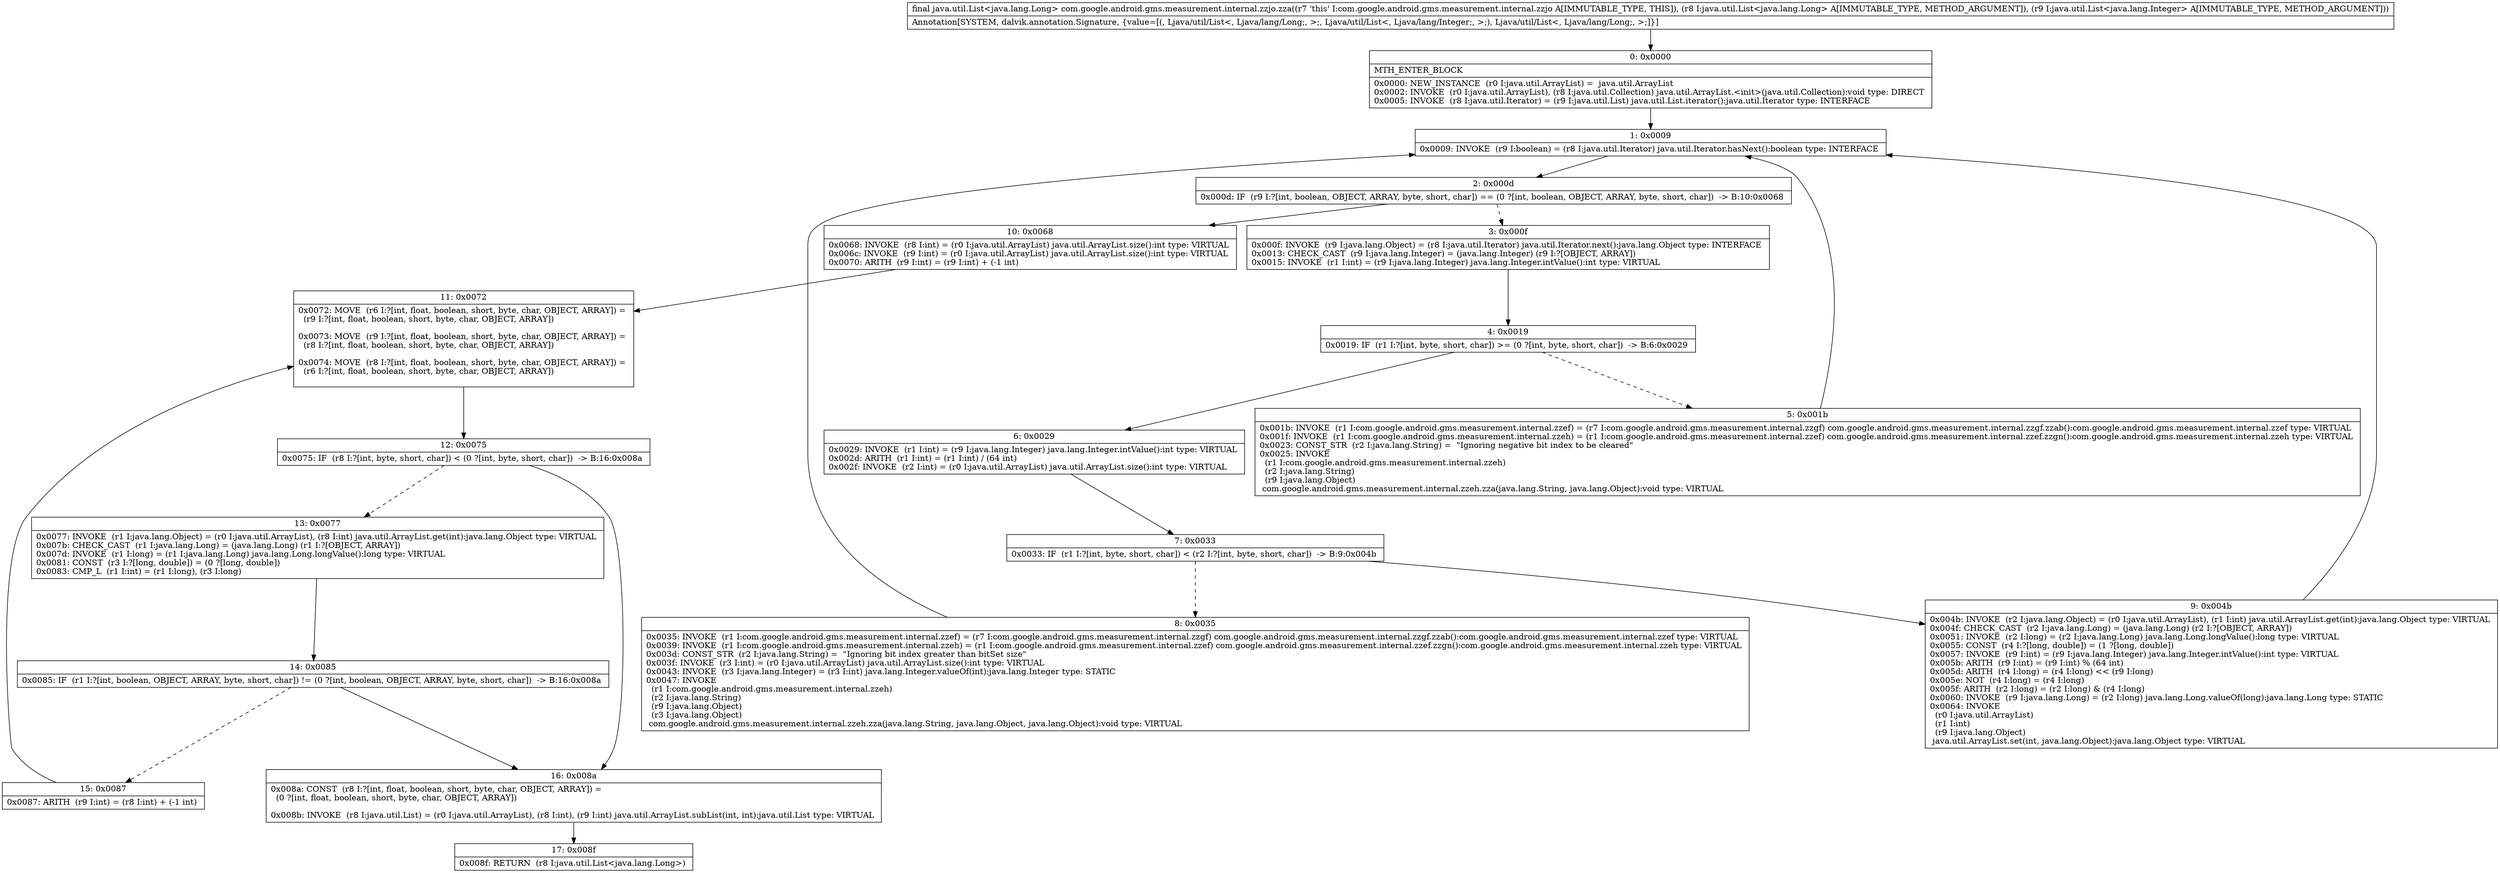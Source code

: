 digraph "CFG forcom.google.android.gms.measurement.internal.zzjo.zza(Ljava\/util\/List;Ljava\/util\/List;)Ljava\/util\/List;" {
Node_0 [shape=record,label="{0\:\ 0x0000|MTH_ENTER_BLOCK\l|0x0000: NEW_INSTANCE  (r0 I:java.util.ArrayList) =  java.util.ArrayList \l0x0002: INVOKE  (r0 I:java.util.ArrayList), (r8 I:java.util.Collection) java.util.ArrayList.\<init\>(java.util.Collection):void type: DIRECT \l0x0005: INVOKE  (r8 I:java.util.Iterator) = (r9 I:java.util.List) java.util.List.iterator():java.util.Iterator type: INTERFACE \l}"];
Node_1 [shape=record,label="{1\:\ 0x0009|0x0009: INVOKE  (r9 I:boolean) = (r8 I:java.util.Iterator) java.util.Iterator.hasNext():boolean type: INTERFACE \l}"];
Node_2 [shape=record,label="{2\:\ 0x000d|0x000d: IF  (r9 I:?[int, boolean, OBJECT, ARRAY, byte, short, char]) == (0 ?[int, boolean, OBJECT, ARRAY, byte, short, char])  \-\> B:10:0x0068 \l}"];
Node_3 [shape=record,label="{3\:\ 0x000f|0x000f: INVOKE  (r9 I:java.lang.Object) = (r8 I:java.util.Iterator) java.util.Iterator.next():java.lang.Object type: INTERFACE \l0x0013: CHECK_CAST  (r9 I:java.lang.Integer) = (java.lang.Integer) (r9 I:?[OBJECT, ARRAY]) \l0x0015: INVOKE  (r1 I:int) = (r9 I:java.lang.Integer) java.lang.Integer.intValue():int type: VIRTUAL \l}"];
Node_4 [shape=record,label="{4\:\ 0x0019|0x0019: IF  (r1 I:?[int, byte, short, char]) \>= (0 ?[int, byte, short, char])  \-\> B:6:0x0029 \l}"];
Node_5 [shape=record,label="{5\:\ 0x001b|0x001b: INVOKE  (r1 I:com.google.android.gms.measurement.internal.zzef) = (r7 I:com.google.android.gms.measurement.internal.zzgf) com.google.android.gms.measurement.internal.zzgf.zzab():com.google.android.gms.measurement.internal.zzef type: VIRTUAL \l0x001f: INVOKE  (r1 I:com.google.android.gms.measurement.internal.zzeh) = (r1 I:com.google.android.gms.measurement.internal.zzef) com.google.android.gms.measurement.internal.zzef.zzgn():com.google.android.gms.measurement.internal.zzeh type: VIRTUAL \l0x0023: CONST_STR  (r2 I:java.lang.String) =  \"Ignoring negative bit index to be cleared\" \l0x0025: INVOKE  \l  (r1 I:com.google.android.gms.measurement.internal.zzeh)\l  (r2 I:java.lang.String)\l  (r9 I:java.lang.Object)\l com.google.android.gms.measurement.internal.zzeh.zza(java.lang.String, java.lang.Object):void type: VIRTUAL \l}"];
Node_6 [shape=record,label="{6\:\ 0x0029|0x0029: INVOKE  (r1 I:int) = (r9 I:java.lang.Integer) java.lang.Integer.intValue():int type: VIRTUAL \l0x002d: ARITH  (r1 I:int) = (r1 I:int) \/ (64 int) \l0x002f: INVOKE  (r2 I:int) = (r0 I:java.util.ArrayList) java.util.ArrayList.size():int type: VIRTUAL \l}"];
Node_7 [shape=record,label="{7\:\ 0x0033|0x0033: IF  (r1 I:?[int, byte, short, char]) \< (r2 I:?[int, byte, short, char])  \-\> B:9:0x004b \l}"];
Node_8 [shape=record,label="{8\:\ 0x0035|0x0035: INVOKE  (r1 I:com.google.android.gms.measurement.internal.zzef) = (r7 I:com.google.android.gms.measurement.internal.zzgf) com.google.android.gms.measurement.internal.zzgf.zzab():com.google.android.gms.measurement.internal.zzef type: VIRTUAL \l0x0039: INVOKE  (r1 I:com.google.android.gms.measurement.internal.zzeh) = (r1 I:com.google.android.gms.measurement.internal.zzef) com.google.android.gms.measurement.internal.zzef.zzgn():com.google.android.gms.measurement.internal.zzeh type: VIRTUAL \l0x003d: CONST_STR  (r2 I:java.lang.String) =  \"Ignoring bit index greater than bitSet size\" \l0x003f: INVOKE  (r3 I:int) = (r0 I:java.util.ArrayList) java.util.ArrayList.size():int type: VIRTUAL \l0x0043: INVOKE  (r3 I:java.lang.Integer) = (r3 I:int) java.lang.Integer.valueOf(int):java.lang.Integer type: STATIC \l0x0047: INVOKE  \l  (r1 I:com.google.android.gms.measurement.internal.zzeh)\l  (r2 I:java.lang.String)\l  (r9 I:java.lang.Object)\l  (r3 I:java.lang.Object)\l com.google.android.gms.measurement.internal.zzeh.zza(java.lang.String, java.lang.Object, java.lang.Object):void type: VIRTUAL \l}"];
Node_9 [shape=record,label="{9\:\ 0x004b|0x004b: INVOKE  (r2 I:java.lang.Object) = (r0 I:java.util.ArrayList), (r1 I:int) java.util.ArrayList.get(int):java.lang.Object type: VIRTUAL \l0x004f: CHECK_CAST  (r2 I:java.lang.Long) = (java.lang.Long) (r2 I:?[OBJECT, ARRAY]) \l0x0051: INVOKE  (r2 I:long) = (r2 I:java.lang.Long) java.lang.Long.longValue():long type: VIRTUAL \l0x0055: CONST  (r4 I:?[long, double]) = (1 ?[long, double]) \l0x0057: INVOKE  (r9 I:int) = (r9 I:java.lang.Integer) java.lang.Integer.intValue():int type: VIRTUAL \l0x005b: ARITH  (r9 I:int) = (r9 I:int) % (64 int) \l0x005d: ARITH  (r4 I:long) = (r4 I:long) \<\< (r9 I:long) \l0x005e: NOT  (r4 I:long) = (r4 I:long) \l0x005f: ARITH  (r2 I:long) = (r2 I:long) & (r4 I:long) \l0x0060: INVOKE  (r9 I:java.lang.Long) = (r2 I:long) java.lang.Long.valueOf(long):java.lang.Long type: STATIC \l0x0064: INVOKE  \l  (r0 I:java.util.ArrayList)\l  (r1 I:int)\l  (r9 I:java.lang.Object)\l java.util.ArrayList.set(int, java.lang.Object):java.lang.Object type: VIRTUAL \l}"];
Node_10 [shape=record,label="{10\:\ 0x0068|0x0068: INVOKE  (r8 I:int) = (r0 I:java.util.ArrayList) java.util.ArrayList.size():int type: VIRTUAL \l0x006c: INVOKE  (r9 I:int) = (r0 I:java.util.ArrayList) java.util.ArrayList.size():int type: VIRTUAL \l0x0070: ARITH  (r9 I:int) = (r9 I:int) + (\-1 int) \l}"];
Node_11 [shape=record,label="{11\:\ 0x0072|0x0072: MOVE  (r6 I:?[int, float, boolean, short, byte, char, OBJECT, ARRAY]) = \l  (r9 I:?[int, float, boolean, short, byte, char, OBJECT, ARRAY])\l \l0x0073: MOVE  (r9 I:?[int, float, boolean, short, byte, char, OBJECT, ARRAY]) = \l  (r8 I:?[int, float, boolean, short, byte, char, OBJECT, ARRAY])\l \l0x0074: MOVE  (r8 I:?[int, float, boolean, short, byte, char, OBJECT, ARRAY]) = \l  (r6 I:?[int, float, boolean, short, byte, char, OBJECT, ARRAY])\l \l}"];
Node_12 [shape=record,label="{12\:\ 0x0075|0x0075: IF  (r8 I:?[int, byte, short, char]) \< (0 ?[int, byte, short, char])  \-\> B:16:0x008a \l}"];
Node_13 [shape=record,label="{13\:\ 0x0077|0x0077: INVOKE  (r1 I:java.lang.Object) = (r0 I:java.util.ArrayList), (r8 I:int) java.util.ArrayList.get(int):java.lang.Object type: VIRTUAL \l0x007b: CHECK_CAST  (r1 I:java.lang.Long) = (java.lang.Long) (r1 I:?[OBJECT, ARRAY]) \l0x007d: INVOKE  (r1 I:long) = (r1 I:java.lang.Long) java.lang.Long.longValue():long type: VIRTUAL \l0x0081: CONST  (r3 I:?[long, double]) = (0 ?[long, double]) \l0x0083: CMP_L  (r1 I:int) = (r1 I:long), (r3 I:long) \l}"];
Node_14 [shape=record,label="{14\:\ 0x0085|0x0085: IF  (r1 I:?[int, boolean, OBJECT, ARRAY, byte, short, char]) != (0 ?[int, boolean, OBJECT, ARRAY, byte, short, char])  \-\> B:16:0x008a \l}"];
Node_15 [shape=record,label="{15\:\ 0x0087|0x0087: ARITH  (r9 I:int) = (r8 I:int) + (\-1 int) \l}"];
Node_16 [shape=record,label="{16\:\ 0x008a|0x008a: CONST  (r8 I:?[int, float, boolean, short, byte, char, OBJECT, ARRAY]) = \l  (0 ?[int, float, boolean, short, byte, char, OBJECT, ARRAY])\l \l0x008b: INVOKE  (r8 I:java.util.List) = (r0 I:java.util.ArrayList), (r8 I:int), (r9 I:int) java.util.ArrayList.subList(int, int):java.util.List type: VIRTUAL \l}"];
Node_17 [shape=record,label="{17\:\ 0x008f|0x008f: RETURN  (r8 I:java.util.List\<java.lang.Long\>) \l}"];
MethodNode[shape=record,label="{final java.util.List\<java.lang.Long\> com.google.android.gms.measurement.internal.zzjo.zza((r7 'this' I:com.google.android.gms.measurement.internal.zzjo A[IMMUTABLE_TYPE, THIS]), (r8 I:java.util.List\<java.lang.Long\> A[IMMUTABLE_TYPE, METHOD_ARGUMENT]), (r9 I:java.util.List\<java.lang.Integer\> A[IMMUTABLE_TYPE, METHOD_ARGUMENT]))  | Annotation[SYSTEM, dalvik.annotation.Signature, \{value=[(, Ljava\/util\/List\<, Ljava\/lang\/Long;, \>;, Ljava\/util\/List\<, Ljava\/lang\/Integer;, \>;), Ljava\/util\/List\<, Ljava\/lang\/Long;, \>;]\}]\l}"];
MethodNode -> Node_0;
Node_0 -> Node_1;
Node_1 -> Node_2;
Node_2 -> Node_3[style=dashed];
Node_2 -> Node_10;
Node_3 -> Node_4;
Node_4 -> Node_5[style=dashed];
Node_4 -> Node_6;
Node_5 -> Node_1;
Node_6 -> Node_7;
Node_7 -> Node_8[style=dashed];
Node_7 -> Node_9;
Node_8 -> Node_1;
Node_9 -> Node_1;
Node_10 -> Node_11;
Node_11 -> Node_12;
Node_12 -> Node_13[style=dashed];
Node_12 -> Node_16;
Node_13 -> Node_14;
Node_14 -> Node_15[style=dashed];
Node_14 -> Node_16;
Node_15 -> Node_11;
Node_16 -> Node_17;
}

